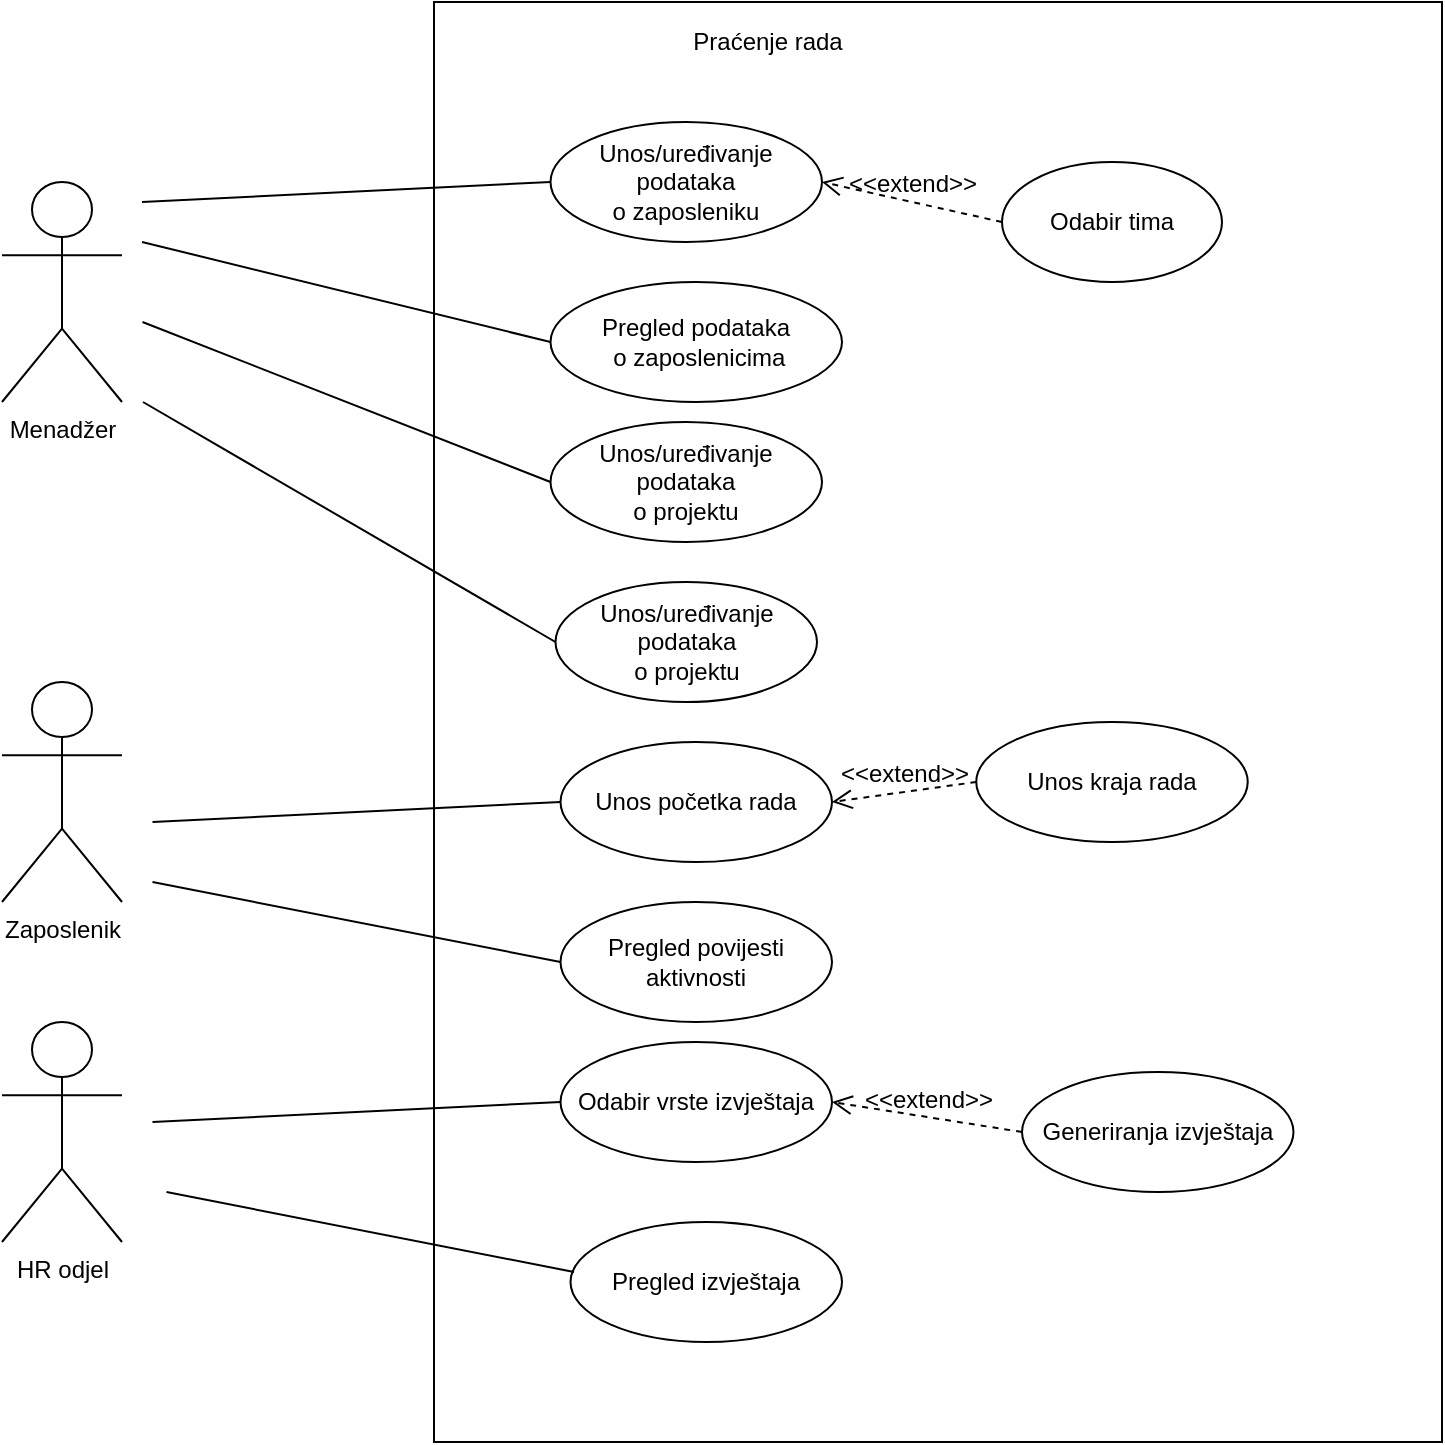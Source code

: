 <mxfile version="24.5.4" type="device">
  <diagram name="Page-1" id="ucVbM3hOwR7mjPt10wgx">
    <mxGraphModel dx="1588" dy="960" grid="0" gridSize="10" guides="1" tooltips="1" connect="1" arrows="1" fold="1" page="1" pageScale="1" pageWidth="2336" pageHeight="1654" math="0" shadow="0">
      <root>
        <mxCell id="0" />
        <mxCell id="1" parent="0" />
        <mxCell id="atplgGEX1ZtIgq6edVkH-113" value="" style="rounded=0;whiteSpace=wrap;html=1;" vertex="1" parent="1">
          <mxGeometry x="316" y="40" width="504" height="720" as="geometry" />
        </mxCell>
        <mxCell id="atplgGEX1ZtIgq6edVkH-114" value="Menadžer" style="shape=umlActor;verticalLabelPosition=bottom;verticalAlign=top;html=1;outlineConnect=0;" vertex="1" parent="1">
          <mxGeometry x="100" y="130" width="60" height="110" as="geometry" />
        </mxCell>
        <mxCell id="atplgGEX1ZtIgq6edVkH-115" value="Praćenje rada" style="text;html=1;strokeColor=none;fillColor=none;align=center;verticalAlign=middle;whiteSpace=wrap;rounded=0;" vertex="1" parent="1">
          <mxGeometry x="386" y="40" width="194" height="40" as="geometry" />
        </mxCell>
        <mxCell id="atplgGEX1ZtIgq6edVkH-120" value="Unos/uređivanje podataka&lt;div&gt;o zaposleniku&lt;/div&gt;" style="ellipse;whiteSpace=wrap;html=1;" vertex="1" parent="1">
          <mxGeometry x="374.25" y="100" width="135.75" height="60" as="geometry" />
        </mxCell>
        <mxCell id="atplgGEX1ZtIgq6edVkH-138" value="Pregled podataka&lt;div&gt;&amp;nbsp;o zaposlenicima&lt;/div&gt;" style="ellipse;whiteSpace=wrap;html=1;" vertex="1" parent="1">
          <mxGeometry x="374.25" y="180" width="145.75" height="60" as="geometry" />
        </mxCell>
        <mxCell id="atplgGEX1ZtIgq6edVkH-145" value="Zaposlenik" style="shape=umlActor;verticalLabelPosition=bottom;verticalAlign=top;html=1;outlineConnect=0;" vertex="1" parent="1">
          <mxGeometry x="100" y="380" width="60" height="110" as="geometry" />
        </mxCell>
        <mxCell id="atplgGEX1ZtIgq6edVkH-152" value="" style="endArrow=none;html=1;rounded=0;entryX=0;entryY=0.5;entryDx=0;entryDy=0;" edge="1" parent="1" target="atplgGEX1ZtIgq6edVkH-120">
          <mxGeometry width="50" height="50" relative="1" as="geometry">
            <mxPoint x="170" y="140" as="sourcePoint" />
            <mxPoint x="210" y="90" as="targetPoint" />
          </mxGeometry>
        </mxCell>
        <mxCell id="atplgGEX1ZtIgq6edVkH-153" value="" style="endArrow=none;html=1;rounded=0;entryX=0;entryY=0.5;entryDx=0;entryDy=0;" edge="1" parent="1" target="atplgGEX1ZtIgq6edVkH-138">
          <mxGeometry width="50" height="50" relative="1" as="geometry">
            <mxPoint x="170" y="160" as="sourcePoint" />
            <mxPoint x="366" y="140" as="targetPoint" />
          </mxGeometry>
        </mxCell>
        <mxCell id="j_2885t-o51xl3E7jDCP-5" value="HR odjel" style="shape=umlActor;verticalLabelPosition=bottom;verticalAlign=top;html=1;outlineConnect=0;" vertex="1" parent="1">
          <mxGeometry x="100" y="550" width="60" height="110" as="geometry" />
        </mxCell>
        <mxCell id="j_2885t-o51xl3E7jDCP-9" value="&amp;lt;&amp;lt;extend&amp;gt;&amp;gt;" style="html=1;verticalAlign=bottom;labelBackgroundColor=none;endArrow=open;endFill=0;dashed=1;rounded=0;fontSize=12;startSize=8;endSize=8;curved=1;entryX=1;entryY=0.5;entryDx=0;entryDy=0;exitX=0;exitY=0.5;exitDx=0;exitDy=0;" edge="1" parent="1" source="j_2885t-o51xl3E7jDCP-10" target="atplgGEX1ZtIgq6edVkH-120">
          <mxGeometry width="160" relative="1" as="geometry">
            <mxPoint x="590" y="170" as="sourcePoint" />
            <mxPoint x="750" y="170" as="targetPoint" />
          </mxGeometry>
        </mxCell>
        <mxCell id="j_2885t-o51xl3E7jDCP-10" value="Odabir tima" style="ellipse;whiteSpace=wrap;html=1;" vertex="1" parent="1">
          <mxGeometry x="600" y="120" width="110" height="60" as="geometry" />
        </mxCell>
        <mxCell id="j_2885t-o51xl3E7jDCP-11" value="Unos/uređivanje podataka&lt;div&gt;o projektu&lt;/div&gt;" style="ellipse;whiteSpace=wrap;html=1;" vertex="1" parent="1">
          <mxGeometry x="374.25" y="250" width="135.75" height="60" as="geometry" />
        </mxCell>
        <mxCell id="j_2885t-o51xl3E7jDCP-12" value="Unos/uređivanje podataka&lt;div&gt;o projektu&lt;/div&gt;" style="ellipse;whiteSpace=wrap;html=1;" vertex="1" parent="1">
          <mxGeometry x="376.75" y="330" width="130.75" height="60" as="geometry" />
        </mxCell>
        <mxCell id="j_2885t-o51xl3E7jDCP-13" value="" style="endArrow=none;html=1;rounded=0;entryX=0;entryY=0.5;entryDx=0;entryDy=0;" edge="1" parent="1" target="j_2885t-o51xl3E7jDCP-11">
          <mxGeometry width="50" height="50" relative="1" as="geometry">
            <mxPoint x="170.25" y="200" as="sourcePoint" />
            <mxPoint x="374.25" y="250" as="targetPoint" />
          </mxGeometry>
        </mxCell>
        <mxCell id="j_2885t-o51xl3E7jDCP-14" value="" style="endArrow=none;html=1;rounded=0;entryX=0;entryY=0.5;entryDx=0;entryDy=0;" edge="1" parent="1" target="j_2885t-o51xl3E7jDCP-12">
          <mxGeometry width="50" height="50" relative="1" as="geometry">
            <mxPoint x="170.5" y="240" as="sourcePoint" />
            <mxPoint x="374.25" y="320" as="targetPoint" />
          </mxGeometry>
        </mxCell>
        <mxCell id="j_2885t-o51xl3E7jDCP-15" value="Unos početka rada" style="ellipse;whiteSpace=wrap;html=1;" vertex="1" parent="1">
          <mxGeometry x="379.25" y="410" width="135.75" height="60" as="geometry" />
        </mxCell>
        <mxCell id="j_2885t-o51xl3E7jDCP-16" value="Pregled povijesti&lt;div&gt;aktivnosti&lt;/div&gt;" style="ellipse;whiteSpace=wrap;html=1;" vertex="1" parent="1">
          <mxGeometry x="379.25" y="490" width="135.75" height="60" as="geometry" />
        </mxCell>
        <mxCell id="j_2885t-o51xl3E7jDCP-17" value="Unos kraja rada" style="ellipse;whiteSpace=wrap;html=1;" vertex="1" parent="1">
          <mxGeometry x="587.12" y="400" width="135.75" height="60" as="geometry" />
        </mxCell>
        <mxCell id="j_2885t-o51xl3E7jDCP-18" value="&amp;lt;&amp;lt;extend&amp;gt;&amp;gt;" style="html=1;verticalAlign=bottom;labelBackgroundColor=none;endArrow=open;endFill=0;dashed=1;rounded=0;fontSize=12;startSize=8;endSize=8;curved=1;entryX=1;entryY=0.5;entryDx=0;entryDy=0;exitX=0;exitY=0.5;exitDx=0;exitDy=0;" edge="1" parent="1" source="j_2885t-o51xl3E7jDCP-17" target="j_2885t-o51xl3E7jDCP-15">
          <mxGeometry width="160" relative="1" as="geometry">
            <mxPoint x="590" y="530" as="sourcePoint" />
            <mxPoint x="750" y="530" as="targetPoint" />
          </mxGeometry>
        </mxCell>
        <mxCell id="j_2885t-o51xl3E7jDCP-19" value="" style="endArrow=none;html=1;rounded=0;entryX=0;entryY=0.5;entryDx=0;entryDy=0;" edge="1" parent="1">
          <mxGeometry width="50" height="50" relative="1" as="geometry">
            <mxPoint x="175.25" y="450" as="sourcePoint" />
            <mxPoint x="379.25" y="440" as="targetPoint" />
          </mxGeometry>
        </mxCell>
        <mxCell id="j_2885t-o51xl3E7jDCP-20" value="" style="endArrow=none;html=1;rounded=0;entryX=0;entryY=0.5;entryDx=0;entryDy=0;" edge="1" parent="1" target="j_2885t-o51xl3E7jDCP-16">
          <mxGeometry width="50" height="50" relative="1" as="geometry">
            <mxPoint x="175.25" y="480" as="sourcePoint" />
            <mxPoint x="379.25" y="470" as="targetPoint" />
          </mxGeometry>
        </mxCell>
        <mxCell id="j_2885t-o51xl3E7jDCP-21" value="Odabir vrste izvještaja" style="ellipse;whiteSpace=wrap;html=1;" vertex="1" parent="1">
          <mxGeometry x="379.25" y="560" width="135.75" height="60" as="geometry" />
        </mxCell>
        <mxCell id="j_2885t-o51xl3E7jDCP-22" value="Pregled izvještaja" style="ellipse;whiteSpace=wrap;html=1;" vertex="1" parent="1">
          <mxGeometry x="384.25" y="650" width="135.75" height="60" as="geometry" />
        </mxCell>
        <mxCell id="j_2885t-o51xl3E7jDCP-23" value="Generiranja izvještaja" style="ellipse;whiteSpace=wrap;html=1;" vertex="1" parent="1">
          <mxGeometry x="610" y="575" width="135.75" height="60" as="geometry" />
        </mxCell>
        <mxCell id="j_2885t-o51xl3E7jDCP-24" value="" style="endArrow=none;html=1;rounded=0;entryX=0;entryY=0.5;entryDx=0;entryDy=0;" edge="1" parent="1">
          <mxGeometry width="50" height="50" relative="1" as="geometry">
            <mxPoint x="175.25" y="600" as="sourcePoint" />
            <mxPoint x="379.25" y="590" as="targetPoint" />
          </mxGeometry>
        </mxCell>
        <mxCell id="j_2885t-o51xl3E7jDCP-25" value="" style="endArrow=none;html=1;rounded=0;entryX=0;entryY=0.5;entryDx=0;entryDy=0;" edge="1" parent="1">
          <mxGeometry width="50" height="50" relative="1" as="geometry">
            <mxPoint x="182.25" y="635" as="sourcePoint" />
            <mxPoint x="386" y="675" as="targetPoint" />
          </mxGeometry>
        </mxCell>
        <mxCell id="j_2885t-o51xl3E7jDCP-26" value="&amp;lt;&amp;lt;extend&amp;gt;&amp;gt;" style="html=1;verticalAlign=bottom;labelBackgroundColor=none;endArrow=open;endFill=0;dashed=1;rounded=0;fontSize=12;startSize=8;endSize=8;curved=1;entryX=1;entryY=0.5;entryDx=0;entryDy=0;exitX=0;exitY=0.5;exitDx=0;exitDy=0;" edge="1" parent="1" source="j_2885t-o51xl3E7jDCP-23" target="j_2885t-o51xl3E7jDCP-21">
          <mxGeometry width="160" relative="1" as="geometry">
            <mxPoint x="610" y="700" as="sourcePoint" />
            <mxPoint x="770" y="700" as="targetPoint" />
          </mxGeometry>
        </mxCell>
      </root>
    </mxGraphModel>
  </diagram>
</mxfile>

